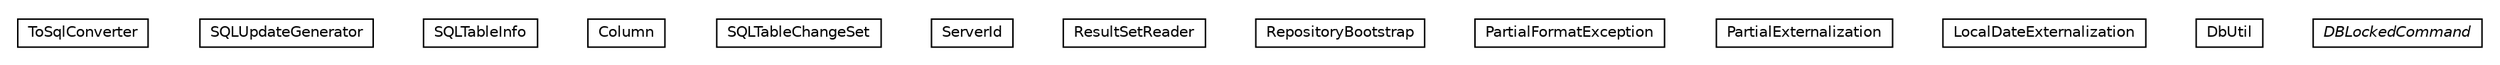 #!/usr/local/bin/dot
#
# Class diagram 
# Generated by UMLGraph version 5.1 (http://www.umlgraph.org/)
#

digraph G {
	edge [fontname="Helvetica",fontsize=10,labelfontname="Helvetica",labelfontsize=10];
	node [fontname="Helvetica",fontsize=10,shape=plaintext];
	nodesep=0.25;
	ranksep=0.5;
	// pt.ist.fenixframework.backend.jvstmojb.repository.ToSqlConverter
	c13804 [label=<<table title="pt.ist.fenixframework.backend.jvstmojb.repository.ToSqlConverter" border="0" cellborder="1" cellspacing="0" cellpadding="2" port="p" href="./ToSqlConverter.html">
		<tr><td><table border="0" cellspacing="0" cellpadding="1">
<tr><td align="center" balign="center"> ToSqlConverter </td></tr>
		</table></td></tr>
		</table>>, fontname="Helvetica", fontcolor="black", fontsize=10.0];
	// pt.ist.fenixframework.backend.jvstmojb.repository.SQLUpdateGenerator
	c13805 [label=<<table title="pt.ist.fenixframework.backend.jvstmojb.repository.SQLUpdateGenerator" border="0" cellborder="1" cellspacing="0" cellpadding="2" port="p" href="./SQLUpdateGenerator.html">
		<tr><td><table border="0" cellspacing="0" cellpadding="1">
<tr><td align="center" balign="center"> SQLUpdateGenerator </td></tr>
		</table></td></tr>
		</table>>, fontname="Helvetica", fontcolor="black", fontsize=10.0];
	// pt.ist.fenixframework.backend.jvstmojb.repository.SQLTableInfo
	c13806 [label=<<table title="pt.ist.fenixframework.backend.jvstmojb.repository.SQLTableInfo" border="0" cellborder="1" cellspacing="0" cellpadding="2" port="p" href="./SQLTableInfo.html">
		<tr><td><table border="0" cellspacing="0" cellpadding="1">
<tr><td align="center" balign="center"> SQLTableInfo </td></tr>
		</table></td></tr>
		</table>>, fontname="Helvetica", fontcolor="black", fontsize=10.0];
	// pt.ist.fenixframework.backend.jvstmojb.repository.SQLTableInfo.Column
	c13807 [label=<<table title="pt.ist.fenixframework.backend.jvstmojb.repository.SQLTableInfo.Column" border="0" cellborder="1" cellspacing="0" cellpadding="2" port="p" href="./SQLTableInfo.Column.html">
		<tr><td><table border="0" cellspacing="0" cellpadding="1">
<tr><td align="center" balign="center"> Column </td></tr>
		</table></td></tr>
		</table>>, fontname="Helvetica", fontcolor="black", fontsize=10.0];
	// pt.ist.fenixframework.backend.jvstmojb.repository.SQLTableChangeSet
	c13808 [label=<<table title="pt.ist.fenixframework.backend.jvstmojb.repository.SQLTableChangeSet" border="0" cellborder="1" cellspacing="0" cellpadding="2" port="p" href="./SQLTableChangeSet.html">
		<tr><td><table border="0" cellspacing="0" cellpadding="1">
<tr><td align="center" balign="center"> SQLTableChangeSet </td></tr>
		</table></td></tr>
		</table>>, fontname="Helvetica", fontcolor="black", fontsize=10.0];
	// pt.ist.fenixframework.backend.jvstmojb.repository.ServerId
	c13809 [label=<<table title="pt.ist.fenixframework.backend.jvstmojb.repository.ServerId" border="0" cellborder="1" cellspacing="0" cellpadding="2" port="p" href="./ServerId.html">
		<tr><td><table border="0" cellspacing="0" cellpadding="1">
<tr><td align="center" balign="center"> ServerId </td></tr>
		</table></td></tr>
		</table>>, fontname="Helvetica", fontcolor="black", fontsize=10.0];
	// pt.ist.fenixframework.backend.jvstmojb.repository.ResultSetReader
	c13810 [label=<<table title="pt.ist.fenixframework.backend.jvstmojb.repository.ResultSetReader" border="0" cellborder="1" cellspacing="0" cellpadding="2" port="p" href="./ResultSetReader.html">
		<tr><td><table border="0" cellspacing="0" cellpadding="1">
<tr><td align="center" balign="center"> ResultSetReader </td></tr>
		</table></td></tr>
		</table>>, fontname="Helvetica", fontcolor="black", fontsize=10.0];
	// pt.ist.fenixframework.backend.jvstmojb.repository.RepositoryBootstrap
	c13811 [label=<<table title="pt.ist.fenixframework.backend.jvstmojb.repository.RepositoryBootstrap" border="0" cellborder="1" cellspacing="0" cellpadding="2" port="p" href="./RepositoryBootstrap.html">
		<tr><td><table border="0" cellspacing="0" cellpadding="1">
<tr><td align="center" balign="center"> RepositoryBootstrap </td></tr>
		</table></td></tr>
		</table>>, fontname="Helvetica", fontcolor="black", fontsize=10.0];
	// pt.ist.fenixframework.backend.jvstmojb.repository.PartialFormatException
	c13812 [label=<<table title="pt.ist.fenixframework.backend.jvstmojb.repository.PartialFormatException" border="0" cellborder="1" cellspacing="0" cellpadding="2" port="p" href="./PartialFormatException.html">
		<tr><td><table border="0" cellspacing="0" cellpadding="1">
<tr><td align="center" balign="center"> PartialFormatException </td></tr>
		</table></td></tr>
		</table>>, fontname="Helvetica", fontcolor="black", fontsize=10.0];
	// pt.ist.fenixframework.backend.jvstmojb.repository.PartialExternalization
	c13813 [label=<<table title="pt.ist.fenixframework.backend.jvstmojb.repository.PartialExternalization" border="0" cellborder="1" cellspacing="0" cellpadding="2" port="p" href="./PartialExternalization.html">
		<tr><td><table border="0" cellspacing="0" cellpadding="1">
<tr><td align="center" balign="center"> PartialExternalization </td></tr>
		</table></td></tr>
		</table>>, fontname="Helvetica", fontcolor="black", fontsize=10.0];
	// pt.ist.fenixframework.backend.jvstmojb.repository.LocalDateExternalization
	c13814 [label=<<table title="pt.ist.fenixframework.backend.jvstmojb.repository.LocalDateExternalization" border="0" cellborder="1" cellspacing="0" cellpadding="2" port="p" href="./LocalDateExternalization.html">
		<tr><td><table border="0" cellspacing="0" cellpadding="1">
<tr><td align="center" balign="center"> LocalDateExternalization </td></tr>
		</table></td></tr>
		</table>>, fontname="Helvetica", fontcolor="black", fontsize=10.0];
	// pt.ist.fenixframework.backend.jvstmojb.repository.DbUtil
	c13815 [label=<<table title="pt.ist.fenixframework.backend.jvstmojb.repository.DbUtil" border="0" cellborder="1" cellspacing="0" cellpadding="2" port="p" href="./DbUtil.html">
		<tr><td><table border="0" cellspacing="0" cellpadding="1">
<tr><td align="center" balign="center"> DbUtil </td></tr>
		</table></td></tr>
		</table>>, fontname="Helvetica", fontcolor="black", fontsize=10.0];
	// pt.ist.fenixframework.backend.jvstmojb.repository.DbUtil.DBLockedCommand
	c13816 [label=<<table title="pt.ist.fenixframework.backend.jvstmojb.repository.DbUtil.DBLockedCommand" border="0" cellborder="1" cellspacing="0" cellpadding="2" port="p" href="./DbUtil.DBLockedCommand.html">
		<tr><td><table border="0" cellspacing="0" cellpadding="1">
<tr><td align="center" balign="center"><font face="Helvetica-Oblique"> DBLockedCommand </font></td></tr>
		</table></td></tr>
		</table>>, fontname="Helvetica", fontcolor="black", fontsize=10.0];
}

